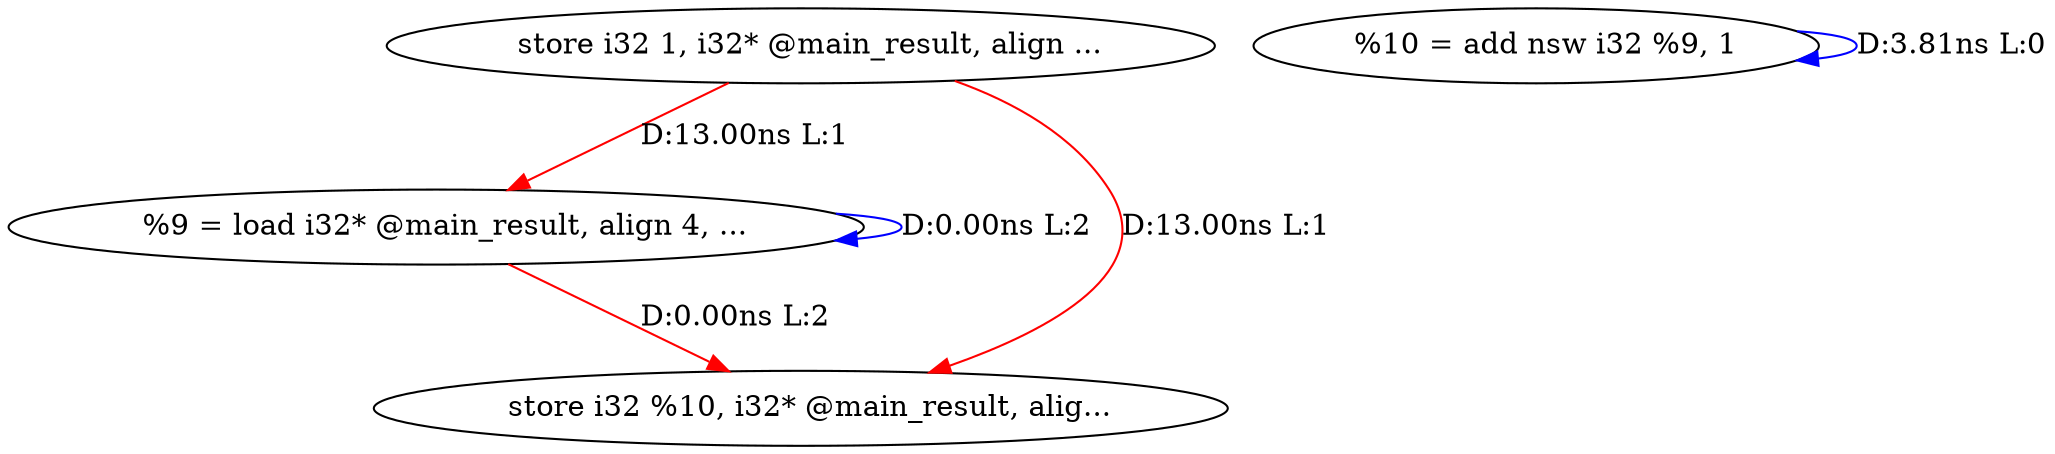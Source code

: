 digraph {
Node0x414ff40[label="  %9 = load i32* @main_result, align 4, ..."];
Node0x414fcc0[label="  store i32 1, i32* @main_result, align ..."];
Node0x414fcc0 -> Node0x414ff40[label="D:13.00ns L:1",color=red];
Node0x41501c0[label="  store i32 %10, i32* @main_result, alig..."];
Node0x414fcc0 -> Node0x41501c0[label="D:13.00ns L:1",color=red];
Node0x414ff40 -> Node0x414ff40[label="D:0.00ns L:2",color=blue];
Node0x414ff40 -> Node0x41501c0[label="D:0.00ns L:2",color=red];
Node0x4150080[label="  %10 = add nsw i32 %9, 1"];
Node0x4150080 -> Node0x4150080[label="D:3.81ns L:0",color=blue];
}
